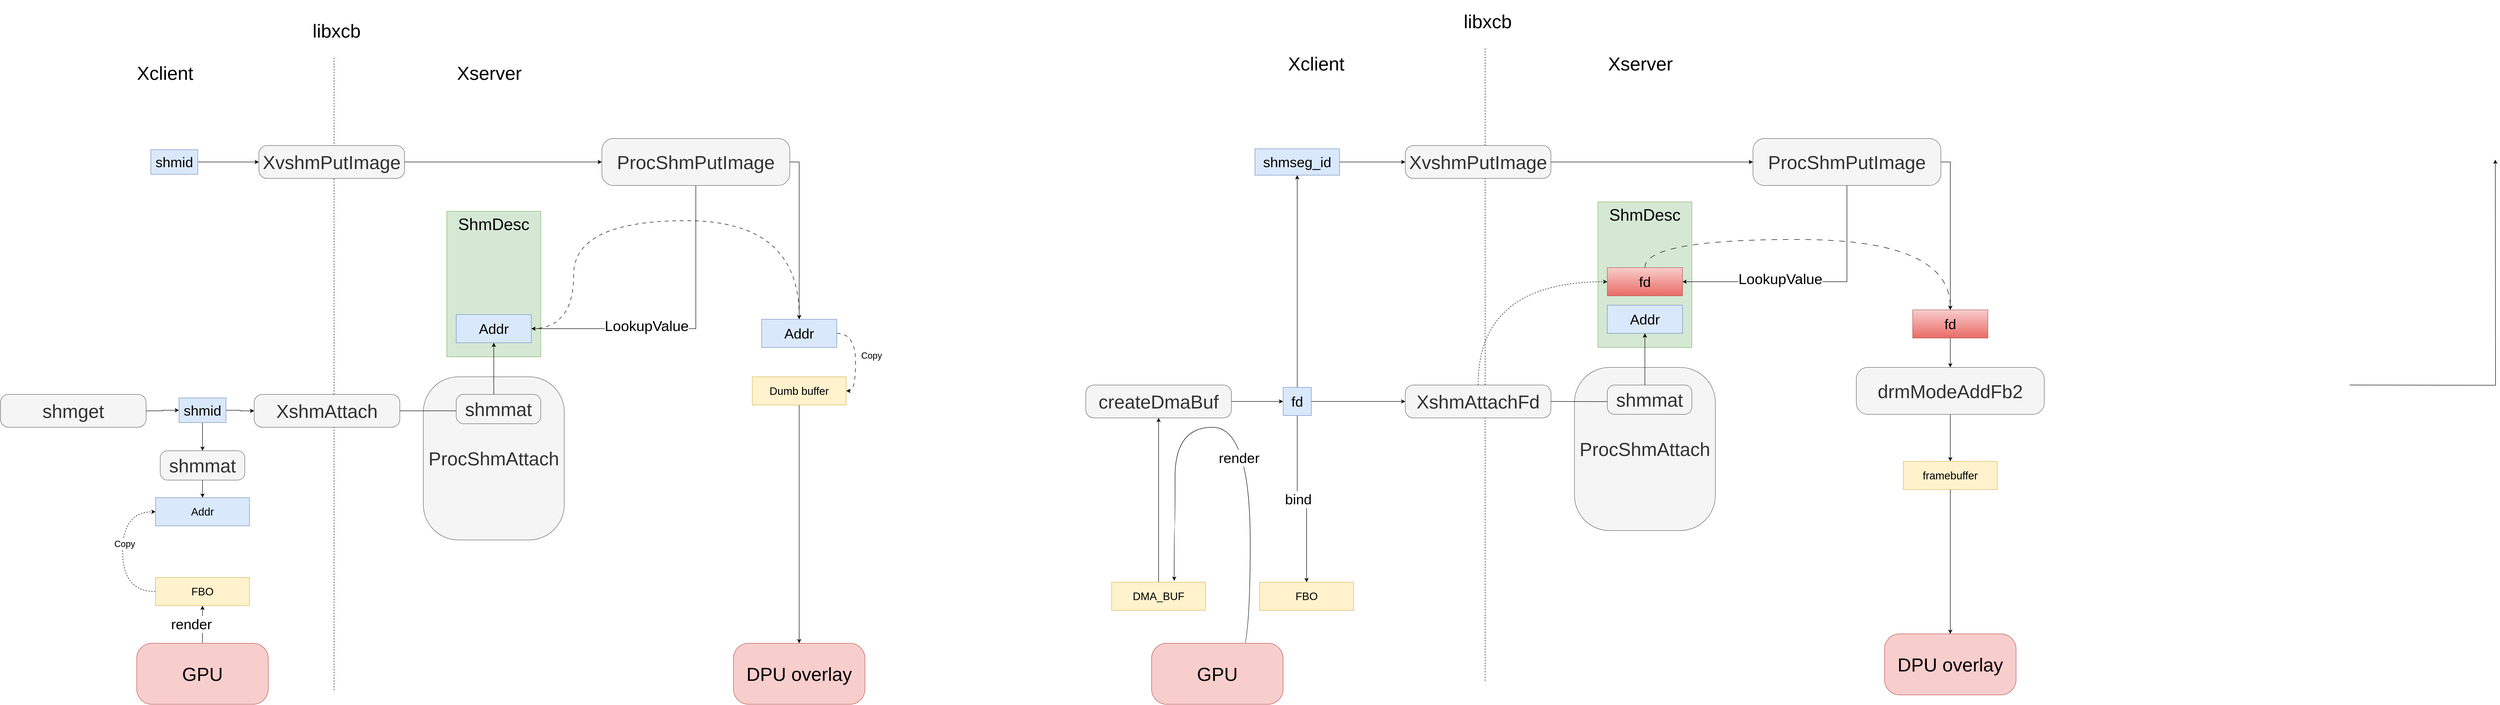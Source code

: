 <mxfile version="24.5.3" type="github">
  <diagram name="第 1 页" id="9I_gdDfbbjKsnemhSbHG">
    <mxGraphModel dx="7666" dy="1828" grid="1" gridSize="10" guides="1" tooltips="1" connect="1" arrows="1" fold="1" page="1" pageScale="1" pageWidth="4681" pageHeight="3300" math="0" shadow="0">
      <root>
        <mxCell id="0" />
        <mxCell id="1" parent="0" />
        <mxCell id="n5m5jyFT90Nl-k5F5ocF-112" value="" style="group" vertex="1" connectable="0" parent="1">
          <mxGeometry x="-2480" y="430" width="1910" height="1480" as="geometry" />
        </mxCell>
        <mxCell id="n5m5jyFT90Nl-k5F5ocF-37" value="" style="endArrow=none;dashed=1;html=1;rounded=0;" edge="1" parent="n5m5jyFT90Nl-k5F5ocF-112">
          <mxGeometry width="50" height="50" relative="1" as="geometry">
            <mxPoint x="710" y="1450" as="sourcePoint" />
            <mxPoint x="710" y="100" as="targetPoint" />
          </mxGeometry>
        </mxCell>
        <mxCell id="n5m5jyFT90Nl-k5F5ocF-38" value="XshmAttach" style="rounded=1;whiteSpace=wrap;html=1;arcSize=25;fillColor=#f5f5f5;fontColor=#333333;strokeColor=#666666;fontSize=40;" vertex="1" parent="n5m5jyFT90Nl-k5F5ocF-112">
          <mxGeometry x="540" y="820" width="310" height="70" as="geometry" />
        </mxCell>
        <mxCell id="n5m5jyFT90Nl-k5F5ocF-39" value="&lt;p&gt;&lt;font style=&quot;font-size: 40px;&quot;&gt;Xclient&lt;/font&gt;&lt;/p&gt;" style="text;html=1;align=center;verticalAlign=middle;resizable=0;points=[];autosize=1;strokeColor=none;fillColor=none;" vertex="1" parent="n5m5jyFT90Nl-k5F5ocF-112">
          <mxGeometry x="280" y="90" width="140" height="90" as="geometry" />
        </mxCell>
        <mxCell id="n5m5jyFT90Nl-k5F5ocF-40" value="&lt;p&gt;&lt;font style=&quot;font-size: 40px;&quot;&gt;Xserver&lt;/font&gt;&lt;/p&gt;" style="text;html=1;align=center;verticalAlign=middle;resizable=0;points=[];autosize=1;strokeColor=none;fillColor=none;" vertex="1" parent="n5m5jyFT90Nl-k5F5ocF-112">
          <mxGeometry x="960" y="90" width="160" height="90" as="geometry" />
        </mxCell>
        <mxCell id="n5m5jyFT90Nl-k5F5ocF-70" style="edgeStyle=orthogonalEdgeStyle;rounded=0;orthogonalLoop=1;jettySize=auto;html=1;entryX=0;entryY=0.5;entryDx=0;entryDy=0;" edge="1" parent="n5m5jyFT90Nl-k5F5ocF-112" source="n5m5jyFT90Nl-k5F5ocF-41" target="n5m5jyFT90Nl-k5F5ocF-65">
          <mxGeometry relative="1" as="geometry" />
        </mxCell>
        <mxCell id="n5m5jyFT90Nl-k5F5ocF-41" value="XvshmPutImage" style="rounded=1;whiteSpace=wrap;html=1;arcSize=25;fillColor=#f5f5f5;fontColor=#333333;strokeColor=#666666;fontSize=40;" vertex="1" parent="n5m5jyFT90Nl-k5F5ocF-112">
          <mxGeometry x="550" y="290" width="310" height="70" as="geometry" />
        </mxCell>
        <mxCell id="n5m5jyFT90Nl-k5F5ocF-42" style="edgeStyle=orthogonalEdgeStyle;rounded=0;orthogonalLoop=1;jettySize=auto;html=1;entryX=0;entryY=0.5;entryDx=0;entryDy=0;" edge="1" parent="n5m5jyFT90Nl-k5F5ocF-112" source="n5m5jyFT90Nl-k5F5ocF-43" target="n5m5jyFT90Nl-k5F5ocF-53">
          <mxGeometry relative="1" as="geometry" />
        </mxCell>
        <mxCell id="n5m5jyFT90Nl-k5F5ocF-43" value="shmget" style="rounded=1;whiteSpace=wrap;html=1;arcSize=25;fillColor=#f5f5f5;fontColor=#333333;strokeColor=#666666;fontSize=40;" vertex="1" parent="n5m5jyFT90Nl-k5F5ocF-112">
          <mxGeometry y="820" width="310" height="70" as="geometry" />
        </mxCell>
        <mxCell id="n5m5jyFT90Nl-k5F5ocF-45" value="Addr" style="rounded=0;whiteSpace=wrap;html=1;fillColor=#dae8fc;strokeColor=#6c8ebf;fontSize=23;" vertex="1" parent="n5m5jyFT90Nl-k5F5ocF-112">
          <mxGeometry x="330" y="1040" width="200" height="60" as="geometry" />
        </mxCell>
        <mxCell id="n5m5jyFT90Nl-k5F5ocF-46" style="rounded=0;orthogonalLoop=1;jettySize=auto;html=1;entryX=0.5;entryY=1;entryDx=0;entryDy=0;exitX=0.5;exitY=0;exitDx=0;exitDy=0;" edge="1" parent="n5m5jyFT90Nl-k5F5ocF-112" source="n5m5jyFT90Nl-k5F5ocF-48" target="n5m5jyFT90Nl-k5F5ocF-54">
          <mxGeometry relative="1" as="geometry">
            <mxPoint x="120.0" y="890" as="targetPoint" />
          </mxGeometry>
        </mxCell>
        <mxCell id="n5m5jyFT90Nl-k5F5ocF-47" value="&lt;font style=&quot;font-size: 30px;&quot;&gt;render&lt;/font&gt;" style="edgeLabel;html=1;align=center;verticalAlign=middle;resizable=0;points=[];fontSize=30;" vertex="1" connectable="0" parent="n5m5jyFT90Nl-k5F5ocF-46">
          <mxGeometry x="0.027" y="24" relative="1" as="geometry">
            <mxPoint as="offset" />
          </mxGeometry>
        </mxCell>
        <mxCell id="n5m5jyFT90Nl-k5F5ocF-48" value="GPU" style="rounded=1;whiteSpace=wrap;html=1;arcSize=25;fillColor=#f8cecc;strokeColor=#b85450;fontSize=40;" vertex="1" parent="n5m5jyFT90Nl-k5F5ocF-112">
          <mxGeometry x="290" y="1350" width="280" height="130" as="geometry" />
        </mxCell>
        <mxCell id="n5m5jyFT90Nl-k5F5ocF-52" style="edgeStyle=orthogonalEdgeStyle;rounded=0;orthogonalLoop=1;jettySize=auto;html=1;entryX=0;entryY=0.5;entryDx=0;entryDy=0;" edge="1" parent="n5m5jyFT90Nl-k5F5ocF-112" source="n5m5jyFT90Nl-k5F5ocF-53" target="n5m5jyFT90Nl-k5F5ocF-38">
          <mxGeometry relative="1" as="geometry" />
        </mxCell>
        <mxCell id="n5m5jyFT90Nl-k5F5ocF-78" style="edgeStyle=orthogonalEdgeStyle;rounded=0;orthogonalLoop=1;jettySize=auto;html=1;" edge="1" parent="n5m5jyFT90Nl-k5F5ocF-112" source="n5m5jyFT90Nl-k5F5ocF-53" target="n5m5jyFT90Nl-k5F5ocF-77">
          <mxGeometry relative="1" as="geometry" />
        </mxCell>
        <mxCell id="n5m5jyFT90Nl-k5F5ocF-53" value="&lt;font style=&quot;font-size: 30px;&quot;&gt;shmid&lt;/font&gt;" style="rounded=0;whiteSpace=wrap;html=1;fillColor=#dae8fc;strokeColor=#6c8ebf;fontSize=23;" vertex="1" parent="n5m5jyFT90Nl-k5F5ocF-112">
          <mxGeometry x="380" y="827.5" width="100" height="52.5" as="geometry" />
        </mxCell>
        <mxCell id="n5m5jyFT90Nl-k5F5ocF-82" style="edgeStyle=orthogonalEdgeStyle;rounded=0;orthogonalLoop=1;jettySize=auto;html=1;entryX=0;entryY=0.5;entryDx=0;entryDy=0;exitX=0;exitY=0.5;exitDx=0;exitDy=0;curved=1;dashed=1;" edge="1" parent="n5m5jyFT90Nl-k5F5ocF-112" source="n5m5jyFT90Nl-k5F5ocF-54" target="n5m5jyFT90Nl-k5F5ocF-45">
          <mxGeometry relative="1" as="geometry">
            <Array as="points">
              <mxPoint x="260" y="1240" />
              <mxPoint x="260" y="1070" />
            </Array>
          </mxGeometry>
        </mxCell>
        <mxCell id="n5m5jyFT90Nl-k5F5ocF-83" value="Copy" style="edgeLabel;html=1;align=center;verticalAlign=middle;resizable=0;points=[];fontSize=19;" vertex="1" connectable="0" parent="n5m5jyFT90Nl-k5F5ocF-82">
          <mxGeometry x="0.104" y="-4" relative="1" as="geometry">
            <mxPoint as="offset" />
          </mxGeometry>
        </mxCell>
        <mxCell id="n5m5jyFT90Nl-k5F5ocF-54" value="FBO" style="rounded=0;whiteSpace=wrap;html=1;fillColor=#fff2cc;strokeColor=#d6b656;fontSize=23;" vertex="1" parent="n5m5jyFT90Nl-k5F5ocF-112">
          <mxGeometry x="330" y="1210" width="200" height="60" as="geometry" />
        </mxCell>
        <mxCell id="n5m5jyFT90Nl-k5F5ocF-55" value="&lt;p&gt;&lt;font style=&quot;font-size: 40px;&quot;&gt;libxcb&lt;/font&gt;&lt;/p&gt;" style="text;html=1;align=center;verticalAlign=middle;resizable=0;points=[];autosize=1;strokeColor=none;fillColor=none;" vertex="1" parent="n5m5jyFT90Nl-k5F5ocF-112">
          <mxGeometry x="650" width="130" height="90" as="geometry" />
        </mxCell>
        <mxCell id="n5m5jyFT90Nl-k5F5ocF-56" value="ShmDesc" style="rounded=0;whiteSpace=wrap;html=1;fillColor=#d5e8d4;strokeColor=#82b366;fontSize=35;align=center;verticalAlign=top;" vertex="1" parent="n5m5jyFT90Nl-k5F5ocF-112">
          <mxGeometry x="950" y="430" width="200" height="310" as="geometry" />
        </mxCell>
        <mxCell id="n5m5jyFT90Nl-k5F5ocF-75" style="edgeStyle=orthogonalEdgeStyle;rounded=0;orthogonalLoop=1;jettySize=auto;html=1;entryX=0.5;entryY=0;entryDx=0;entryDy=0;dashed=1;dashPattern=8 8;curved=1;" edge="1" parent="n5m5jyFT90Nl-k5F5ocF-112" source="n5m5jyFT90Nl-k5F5ocF-57" target="n5m5jyFT90Nl-k5F5ocF-74">
          <mxGeometry relative="1" as="geometry">
            <Array as="points">
              <mxPoint x="1220" y="680" />
              <mxPoint x="1220" y="450" />
              <mxPoint x="1700" y="450" />
            </Array>
          </mxGeometry>
        </mxCell>
        <mxCell id="n5m5jyFT90Nl-k5F5ocF-57" value="&lt;font style=&quot;font-size: 30px;&quot;&gt;Addr&lt;/font&gt;" style="rounded=0;whiteSpace=wrap;html=1;fillColor=#dae8fc;strokeColor=#6c8ebf;fontSize=23;" vertex="1" parent="n5m5jyFT90Nl-k5F5ocF-112">
          <mxGeometry x="970" y="650" width="160" height="60" as="geometry" />
        </mxCell>
        <mxCell id="n5m5jyFT90Nl-k5F5ocF-64" value="DPU overlay" style="rounded=1;whiteSpace=wrap;html=1;arcSize=25;fillColor=#f8cecc;strokeColor=#b85450;fontSize=40;" vertex="1" parent="n5m5jyFT90Nl-k5F5ocF-112">
          <mxGeometry x="1560" y="1350" width="280" height="130" as="geometry" />
        </mxCell>
        <mxCell id="n5m5jyFT90Nl-k5F5ocF-85" value="" style="edgeStyle=orthogonalEdgeStyle;rounded=0;orthogonalLoop=1;jettySize=auto;html=1;" edge="1" parent="n5m5jyFT90Nl-k5F5ocF-112" source="n5m5jyFT90Nl-k5F5ocF-66" target="n5m5jyFT90Nl-k5F5ocF-57">
          <mxGeometry relative="1" as="geometry" />
        </mxCell>
        <mxCell id="n5m5jyFT90Nl-k5F5ocF-66" value="ProcShmAttach" style="rounded=1;whiteSpace=wrap;html=1;arcSize=25;fillColor=#f5f5f5;fontColor=#333333;strokeColor=#666666;fontSize=40;verticalAlign=middle;" vertex="1" parent="n5m5jyFT90Nl-k5F5ocF-112">
          <mxGeometry x="900" y="782.5" width="300" height="347.5" as="geometry" />
        </mxCell>
        <mxCell id="n5m5jyFT90Nl-k5F5ocF-68" style="edgeStyle=orthogonalEdgeStyle;rounded=0;orthogonalLoop=1;jettySize=auto;html=1;entryX=1;entryY=0.5;entryDx=0;entryDy=0;exitX=0.5;exitY=1;exitDx=0;exitDy=0;" edge="1" parent="n5m5jyFT90Nl-k5F5ocF-112" source="n5m5jyFT90Nl-k5F5ocF-65" target="n5m5jyFT90Nl-k5F5ocF-57">
          <mxGeometry relative="1" as="geometry" />
        </mxCell>
        <mxCell id="n5m5jyFT90Nl-k5F5ocF-69" value="&lt;font style=&quot;font-size: 31px;&quot;&gt;LookupValue&lt;/font&gt;" style="edgeLabel;html=1;align=center;verticalAlign=middle;resizable=0;points=[];" vertex="1" connectable="0" parent="n5m5jyFT90Nl-k5F5ocF-68">
          <mxGeometry x="0.252" y="-6" relative="1" as="geometry">
            <mxPoint as="offset" />
          </mxGeometry>
        </mxCell>
        <mxCell id="n5m5jyFT90Nl-k5F5ocF-86" style="edgeStyle=orthogonalEdgeStyle;rounded=0;orthogonalLoop=1;jettySize=auto;html=1;entryX=0.5;entryY=0;entryDx=0;entryDy=0;exitX=1;exitY=0.5;exitDx=0;exitDy=0;" edge="1" parent="n5m5jyFT90Nl-k5F5ocF-112" source="n5m5jyFT90Nl-k5F5ocF-65" target="n5m5jyFT90Nl-k5F5ocF-74">
          <mxGeometry relative="1" as="geometry" />
        </mxCell>
        <mxCell id="n5m5jyFT90Nl-k5F5ocF-65" value="ProcShmPutImage" style="rounded=1;whiteSpace=wrap;html=1;arcSize=25;fillColor=#f5f5f5;fontColor=#333333;strokeColor=#666666;fontSize=40;" vertex="1" parent="n5m5jyFT90Nl-k5F5ocF-112">
          <mxGeometry x="1280" y="275" width="400" height="100" as="geometry" />
        </mxCell>
        <mxCell id="n5m5jyFT90Nl-k5F5ocF-58" style="edgeStyle=orthogonalEdgeStyle;rounded=0;orthogonalLoop=1;jettySize=auto;html=1;" edge="1" parent="n5m5jyFT90Nl-k5F5ocF-112" source="n5m5jyFT90Nl-k5F5ocF-38" target="n5m5jyFT90Nl-k5F5ocF-57">
          <mxGeometry relative="1" as="geometry">
            <mxPoint x="980" y="855" as="targetPoint" />
          </mxGeometry>
        </mxCell>
        <mxCell id="n5m5jyFT90Nl-k5F5ocF-60" value="shmmat" style="rounded=1;whiteSpace=wrap;html=1;arcSize=25;fillColor=#f5f5f5;fontColor=#333333;strokeColor=#666666;fontSize=40;" vertex="1" parent="n5m5jyFT90Nl-k5F5ocF-112">
          <mxGeometry x="970" y="820" width="180" height="62.5" as="geometry" />
        </mxCell>
        <mxCell id="n5m5jyFT90Nl-k5F5ocF-88" style="edgeStyle=orthogonalEdgeStyle;rounded=0;orthogonalLoop=1;jettySize=auto;html=1;entryX=0.5;entryY=0;entryDx=0;entryDy=0;" edge="1" parent="n5m5jyFT90Nl-k5F5ocF-112" source="n5m5jyFT90Nl-k5F5ocF-73" target="n5m5jyFT90Nl-k5F5ocF-64">
          <mxGeometry relative="1" as="geometry" />
        </mxCell>
        <mxCell id="n5m5jyFT90Nl-k5F5ocF-73" value="Dumb buffer" style="rounded=0;whiteSpace=wrap;html=1;fillColor=#fff2cc;strokeColor=#d6b656;fontSize=23;" vertex="1" parent="n5m5jyFT90Nl-k5F5ocF-112">
          <mxGeometry x="1600" y="782.5" width="200" height="60" as="geometry" />
        </mxCell>
        <mxCell id="n5m5jyFT90Nl-k5F5ocF-89" style="edgeStyle=orthogonalEdgeStyle;rounded=0;orthogonalLoop=1;jettySize=auto;html=1;entryX=1;entryY=0.5;entryDx=0;entryDy=0;curved=1;exitX=1;exitY=0.5;exitDx=0;exitDy=0;dashed=1;dashPattern=8 8;" edge="1" parent="n5m5jyFT90Nl-k5F5ocF-112" source="n5m5jyFT90Nl-k5F5ocF-74" target="n5m5jyFT90Nl-k5F5ocF-73">
          <mxGeometry relative="1" as="geometry" />
        </mxCell>
        <mxCell id="n5m5jyFT90Nl-k5F5ocF-74" value="&lt;font style=&quot;font-size: 30px;&quot;&gt;Addr&lt;/font&gt;" style="rounded=0;whiteSpace=wrap;html=1;fillColor=#dae8fc;strokeColor=#6c8ebf;fontSize=23;" vertex="1" parent="n5m5jyFT90Nl-k5F5ocF-112">
          <mxGeometry x="1620" y="660" width="160" height="60" as="geometry" />
        </mxCell>
        <mxCell id="n5m5jyFT90Nl-k5F5ocF-79" style="edgeStyle=orthogonalEdgeStyle;rounded=0;orthogonalLoop=1;jettySize=auto;html=1;entryX=0.5;entryY=0;entryDx=0;entryDy=0;" edge="1" parent="n5m5jyFT90Nl-k5F5ocF-112" source="n5m5jyFT90Nl-k5F5ocF-77" target="n5m5jyFT90Nl-k5F5ocF-45">
          <mxGeometry relative="1" as="geometry" />
        </mxCell>
        <mxCell id="n5m5jyFT90Nl-k5F5ocF-77" value="shmmat" style="rounded=1;whiteSpace=wrap;html=1;arcSize=25;fillColor=#f5f5f5;fontColor=#333333;strokeColor=#666666;fontSize=40;" vertex="1" parent="n5m5jyFT90Nl-k5F5ocF-112">
          <mxGeometry x="340" y="940" width="180" height="62.5" as="geometry" />
        </mxCell>
        <mxCell id="n5m5jyFT90Nl-k5F5ocF-87" style="edgeStyle=orthogonalEdgeStyle;rounded=0;orthogonalLoop=1;jettySize=auto;html=1;exitX=0.5;exitY=1;exitDx=0;exitDy=0;" edge="1" parent="n5m5jyFT90Nl-k5F5ocF-112" source="n5m5jyFT90Nl-k5F5ocF-73" target="n5m5jyFT90Nl-k5F5ocF-73">
          <mxGeometry relative="1" as="geometry" />
        </mxCell>
        <mxCell id="n5m5jyFT90Nl-k5F5ocF-90" value="&lt;span style=&quot;color: rgb(0, 0, 0); font-family: Helvetica; font-size: 19px; font-style: normal; font-variant-ligatures: normal; font-variant-caps: normal; font-weight: 400; letter-spacing: normal; orphans: 2; text-align: center; text-indent: 0px; text-transform: none; widows: 2; word-spacing: 0px; -webkit-text-stroke-width: 0px; white-space: nowrap; background-color: rgb(255, 255, 255); text-decoration-thickness: initial; text-decoration-style: initial; text-decoration-color: initial; display: inline !important; float: none;&quot;&gt;Copy&lt;/span&gt;" style="text;whiteSpace=wrap;html=1;" vertex="1" parent="n5m5jyFT90Nl-k5F5ocF-112">
          <mxGeometry x="1830" y="720" width="80" height="50" as="geometry" />
        </mxCell>
        <mxCell id="n5m5jyFT90Nl-k5F5ocF-119" style="edgeStyle=orthogonalEdgeStyle;rounded=0;orthogonalLoop=1;jettySize=auto;html=1;entryX=0;entryY=0.5;entryDx=0;entryDy=0;" edge="1" parent="n5m5jyFT90Nl-k5F5ocF-112" source="n5m5jyFT90Nl-k5F5ocF-118" target="n5m5jyFT90Nl-k5F5ocF-41">
          <mxGeometry relative="1" as="geometry" />
        </mxCell>
        <mxCell id="n5m5jyFT90Nl-k5F5ocF-118" value="&lt;font style=&quot;font-size: 30px;&quot;&gt;shmid&lt;/font&gt;" style="rounded=0;whiteSpace=wrap;html=1;fillColor=#dae8fc;strokeColor=#6c8ebf;fontSize=23;" vertex="1" parent="n5m5jyFT90Nl-k5F5ocF-112">
          <mxGeometry x="320" y="298.75" width="100" height="52.5" as="geometry" />
        </mxCell>
        <mxCell id="n5m5jyFT90Nl-k5F5ocF-125" value="" style="group" vertex="1" connectable="0" parent="1">
          <mxGeometry x="-250" y="410" width="2120" height="1500" as="geometry" />
        </mxCell>
        <mxCell id="WuKyc7UxeG4fIueZdzYJ-2" value="" style="endArrow=none;dashed=1;html=1;rounded=0;" parent="n5m5jyFT90Nl-k5F5ocF-125" edge="1">
          <mxGeometry width="50" height="50" relative="1" as="geometry">
            <mxPoint x="930" y="1450" as="sourcePoint" />
            <mxPoint x="930" y="100" as="targetPoint" />
          </mxGeometry>
        </mxCell>
        <mxCell id="WuKyc7UxeG4fIueZdzYJ-1" value="XshmAttachFd" style="rounded=1;whiteSpace=wrap;html=1;arcSize=25;fillColor=#f5f5f5;fontColor=#333333;strokeColor=#666666;fontSize=40;" parent="n5m5jyFT90Nl-k5F5ocF-125" vertex="1">
          <mxGeometry x="760" y="820" width="310" height="70" as="geometry" />
        </mxCell>
        <mxCell id="WuKyc7UxeG4fIueZdzYJ-311" value="&lt;p&gt;&lt;font style=&quot;font-size: 40px;&quot;&gt;Xclient&lt;/font&gt;&lt;/p&gt;" style="text;html=1;align=center;verticalAlign=middle;resizable=0;points=[];autosize=1;strokeColor=none;fillColor=none;" parent="n5m5jyFT90Nl-k5F5ocF-125" vertex="1">
          <mxGeometry x="500" y="90" width="140" height="90" as="geometry" />
        </mxCell>
        <mxCell id="WuKyc7UxeG4fIueZdzYJ-312" value="&lt;p&gt;&lt;font style=&quot;font-size: 40px;&quot;&gt;Xserver&lt;/font&gt;&lt;/p&gt;" style="text;html=1;align=center;verticalAlign=middle;resizable=0;points=[];autosize=1;strokeColor=none;fillColor=none;" parent="n5m5jyFT90Nl-k5F5ocF-125" vertex="1">
          <mxGeometry x="1180" y="90" width="160" height="90" as="geometry" />
        </mxCell>
        <mxCell id="n5m5jyFT90Nl-k5F5ocF-10" value="XvshmPutImage" style="rounded=1;whiteSpace=wrap;html=1;arcSize=25;fillColor=#f5f5f5;fontColor=#333333;strokeColor=#666666;fontSize=40;" vertex="1" parent="n5m5jyFT90Nl-k5F5ocF-125">
          <mxGeometry x="760" y="310" width="310" height="70" as="geometry" />
        </mxCell>
        <mxCell id="n5m5jyFT90Nl-k5F5ocF-17" style="edgeStyle=orthogonalEdgeStyle;rounded=0;orthogonalLoop=1;jettySize=auto;html=1;entryX=0;entryY=0.5;entryDx=0;entryDy=0;" edge="1" parent="n5m5jyFT90Nl-k5F5ocF-125" source="n5m5jyFT90Nl-k5F5ocF-11" target="n5m5jyFT90Nl-k5F5ocF-14">
          <mxGeometry relative="1" as="geometry" />
        </mxCell>
        <mxCell id="n5m5jyFT90Nl-k5F5ocF-11" value="createDmaBuf" style="rounded=1;whiteSpace=wrap;html=1;arcSize=25;fillColor=#f5f5f5;fontColor=#333333;strokeColor=#666666;fontSize=40;" vertex="1" parent="n5m5jyFT90Nl-k5F5ocF-125">
          <mxGeometry x="80" y="820" width="310" height="70" as="geometry" />
        </mxCell>
        <mxCell id="n5m5jyFT90Nl-k5F5ocF-18" style="edgeStyle=orthogonalEdgeStyle;rounded=0;orthogonalLoop=1;jettySize=auto;html=1;entryX=0.5;entryY=1;entryDx=0;entryDy=0;" edge="1" parent="n5m5jyFT90Nl-k5F5ocF-125" source="n5m5jyFT90Nl-k5F5ocF-12" target="n5m5jyFT90Nl-k5F5ocF-11">
          <mxGeometry relative="1" as="geometry" />
        </mxCell>
        <mxCell id="n5m5jyFT90Nl-k5F5ocF-12" value="DMA_BUF" style="rounded=0;whiteSpace=wrap;html=1;fillColor=#fff2cc;strokeColor=#d6b656;fontSize=23;" vertex="1" parent="n5m5jyFT90Nl-k5F5ocF-125">
          <mxGeometry x="135" y="1240" width="200" height="60" as="geometry" />
        </mxCell>
        <mxCell id="n5m5jyFT90Nl-k5F5ocF-25" style="edgeStyle=orthogonalEdgeStyle;rounded=0;orthogonalLoop=1;jettySize=auto;html=1;entryX=0.666;entryY=-0.05;entryDx=0;entryDy=0;curved=1;entryPerimeter=0;exitX=0.5;exitY=0;exitDx=0;exitDy=0;" edge="1" parent="n5m5jyFT90Nl-k5F5ocF-125" source="n5m5jyFT90Nl-k5F5ocF-13" target="n5m5jyFT90Nl-k5F5ocF-12">
          <mxGeometry relative="1" as="geometry">
            <mxPoint x="410.0" y="910" as="targetPoint" />
            <Array as="points">
              <mxPoint x="380" y="1430" />
              <mxPoint x="380" y="1400" />
              <mxPoint x="430" y="1400" />
              <mxPoint x="430" y="910" />
              <mxPoint x="270" y="910" />
              <mxPoint x="270" y="1120" />
              <mxPoint x="268" y="1120" />
            </Array>
          </mxGeometry>
        </mxCell>
        <mxCell id="n5m5jyFT90Nl-k5F5ocF-26" value="&lt;font style=&quot;font-size: 30px;&quot;&gt;render&lt;/font&gt;" style="edgeLabel;html=1;align=center;verticalAlign=middle;resizable=0;points=[];fontSize=30;" vertex="1" connectable="0" parent="n5m5jyFT90Nl-k5F5ocF-25">
          <mxGeometry x="0.027" y="24" relative="1" as="geometry">
            <mxPoint as="offset" />
          </mxGeometry>
        </mxCell>
        <mxCell id="n5m5jyFT90Nl-k5F5ocF-13" value="GPU" style="rounded=1;whiteSpace=wrap;html=1;arcSize=25;fillColor=#f8cecc;strokeColor=#b85450;fontSize=40;" vertex="1" parent="n5m5jyFT90Nl-k5F5ocF-125">
          <mxGeometry x="220" y="1370" width="280" height="130" as="geometry" />
        </mxCell>
        <mxCell id="n5m5jyFT90Nl-k5F5ocF-19" style="edgeStyle=orthogonalEdgeStyle;rounded=0;orthogonalLoop=1;jettySize=auto;html=1;entryX=0.5;entryY=0;entryDx=0;entryDy=0;" edge="1" parent="n5m5jyFT90Nl-k5F5ocF-125" source="n5m5jyFT90Nl-k5F5ocF-14" target="n5m5jyFT90Nl-k5F5ocF-22">
          <mxGeometry relative="1" as="geometry">
            <mxPoint x="660" y="1330" as="targetPoint" />
          </mxGeometry>
        </mxCell>
        <mxCell id="n5m5jyFT90Nl-k5F5ocF-20" value="Bind" style="edgeLabel;html=1;align=center;verticalAlign=middle;resizable=0;points=[];" vertex="1" connectable="0" parent="n5m5jyFT90Nl-k5F5ocF-19">
          <mxGeometry x="-0.031" y="1" relative="1" as="geometry">
            <mxPoint x="1" as="offset" />
          </mxGeometry>
        </mxCell>
        <mxCell id="n5m5jyFT90Nl-k5F5ocF-21" value="&lt;font style=&quot;font-size: 30px;&quot;&gt;bind&lt;/font&gt;" style="edgeLabel;html=1;align=center;verticalAlign=middle;resizable=0;points=[];fontSize=30;" vertex="1" connectable="0" parent="n5m5jyFT90Nl-k5F5ocF-19">
          <mxGeometry x="-0.045" relative="1" as="geometry">
            <mxPoint as="offset" />
          </mxGeometry>
        </mxCell>
        <mxCell id="n5m5jyFT90Nl-k5F5ocF-27" style="edgeStyle=orthogonalEdgeStyle;rounded=0;orthogonalLoop=1;jettySize=auto;html=1;entryX=0;entryY=0.5;entryDx=0;entryDy=0;" edge="1" parent="n5m5jyFT90Nl-k5F5ocF-125" source="n5m5jyFT90Nl-k5F5ocF-14" target="WuKyc7UxeG4fIueZdzYJ-1">
          <mxGeometry relative="1" as="geometry" />
        </mxCell>
        <mxCell id="n5m5jyFT90Nl-k5F5ocF-130" style="edgeStyle=orthogonalEdgeStyle;rounded=0;orthogonalLoop=1;jettySize=auto;html=1;entryX=0.5;entryY=1;entryDx=0;entryDy=0;" edge="1" parent="n5m5jyFT90Nl-k5F5ocF-125" source="n5m5jyFT90Nl-k5F5ocF-14" target="n5m5jyFT90Nl-k5F5ocF-126">
          <mxGeometry relative="1" as="geometry" />
        </mxCell>
        <mxCell id="n5m5jyFT90Nl-k5F5ocF-14" value="&lt;font style=&quot;font-size: 30px;&quot;&gt;fd&lt;/font&gt;" style="rounded=0;whiteSpace=wrap;html=1;fillColor=#dae8fc;strokeColor=#6c8ebf;fontSize=23;" vertex="1" parent="n5m5jyFT90Nl-k5F5ocF-125">
          <mxGeometry x="500" y="825" width="60" height="60" as="geometry" />
        </mxCell>
        <mxCell id="n5m5jyFT90Nl-k5F5ocF-22" value="FBO" style="rounded=0;whiteSpace=wrap;html=1;fillColor=#fff2cc;strokeColor=#d6b656;fontSize=23;" vertex="1" parent="n5m5jyFT90Nl-k5F5ocF-125">
          <mxGeometry x="450" y="1240" width="200" height="60" as="geometry" />
        </mxCell>
        <mxCell id="n5m5jyFT90Nl-k5F5ocF-29" value="&lt;p&gt;&lt;font style=&quot;font-size: 40px;&quot;&gt;libxcb&lt;/font&gt;&lt;/p&gt;" style="text;html=1;align=center;verticalAlign=middle;resizable=0;points=[];autosize=1;strokeColor=none;fillColor=none;" vertex="1" parent="n5m5jyFT90Nl-k5F5ocF-125">
          <mxGeometry x="870" width="130" height="90" as="geometry" />
        </mxCell>
        <mxCell id="n5m5jyFT90Nl-k5F5ocF-93" style="edgeStyle=orthogonalEdgeStyle;rounded=0;orthogonalLoop=1;jettySize=auto;html=1;entryX=0;entryY=0.5;entryDx=0;entryDy=0;exitX=1;exitY=0.5;exitDx=0;exitDy=0;" edge="1" parent="n5m5jyFT90Nl-k5F5ocF-125" target="n5m5jyFT90Nl-k5F5ocF-103" source="n5m5jyFT90Nl-k5F5ocF-10">
          <mxGeometry relative="1" as="geometry">
            <mxPoint x="1090" y="355" as="sourcePoint" />
          </mxGeometry>
        </mxCell>
        <mxCell id="n5m5jyFT90Nl-k5F5ocF-94" value="ShmDesc" style="rounded=0;whiteSpace=wrap;html=1;fillColor=#d5e8d4;strokeColor=#82b366;fontSize=35;align=center;verticalAlign=top;" vertex="1" parent="n5m5jyFT90Nl-k5F5ocF-125">
          <mxGeometry x="1170" y="430" width="200" height="310" as="geometry" />
        </mxCell>
        <mxCell id="n5m5jyFT90Nl-k5F5ocF-96" value="&lt;font style=&quot;font-size: 30px;&quot;&gt;Addr&lt;/font&gt;" style="rounded=0;whiteSpace=wrap;html=1;fillColor=#dae8fc;strokeColor=#6c8ebf;fontSize=23;" vertex="1" parent="n5m5jyFT90Nl-k5F5ocF-125">
          <mxGeometry x="1190" y="650" width="160" height="60" as="geometry" />
        </mxCell>
        <mxCell id="n5m5jyFT90Nl-k5F5ocF-97" value="DPU overlay" style="rounded=1;whiteSpace=wrap;html=1;arcSize=25;fillColor=#f8cecc;strokeColor=#b85450;fontSize=40;" vertex="1" parent="n5m5jyFT90Nl-k5F5ocF-125">
          <mxGeometry x="1780" y="1350" width="280" height="130" as="geometry" />
        </mxCell>
        <mxCell id="n5m5jyFT90Nl-k5F5ocF-98" value="" style="edgeStyle=orthogonalEdgeStyle;rounded=0;orthogonalLoop=1;jettySize=auto;html=1;" edge="1" parent="n5m5jyFT90Nl-k5F5ocF-125" source="n5m5jyFT90Nl-k5F5ocF-99" target="n5m5jyFT90Nl-k5F5ocF-96">
          <mxGeometry relative="1" as="geometry" />
        </mxCell>
        <mxCell id="n5m5jyFT90Nl-k5F5ocF-99" value="ProcShmAttach" style="rounded=1;whiteSpace=wrap;html=1;arcSize=25;fillColor=#f5f5f5;fontColor=#333333;strokeColor=#666666;fontSize=40;verticalAlign=middle;" vertex="1" parent="n5m5jyFT90Nl-k5F5ocF-125">
          <mxGeometry x="1120" y="782.5" width="300" height="347.5" as="geometry" />
        </mxCell>
        <mxCell id="n5m5jyFT90Nl-k5F5ocF-100" style="edgeStyle=orthogonalEdgeStyle;rounded=0;orthogonalLoop=1;jettySize=auto;html=1;entryX=1;entryY=0.5;entryDx=0;entryDy=0;exitX=0.5;exitY=1;exitDx=0;exitDy=0;" edge="1" parent="n5m5jyFT90Nl-k5F5ocF-125" source="n5m5jyFT90Nl-k5F5ocF-103" target="n5m5jyFT90Nl-k5F5ocF-113">
          <mxGeometry relative="1" as="geometry" />
        </mxCell>
        <mxCell id="n5m5jyFT90Nl-k5F5ocF-101" value="&lt;font style=&quot;font-size: 31px;&quot;&gt;LookupValue&lt;/font&gt;" style="edgeLabel;html=1;align=center;verticalAlign=middle;resizable=0;points=[];" vertex="1" connectable="0" parent="n5m5jyFT90Nl-k5F5ocF-100">
          <mxGeometry x="0.252" y="-6" relative="1" as="geometry">
            <mxPoint as="offset" />
          </mxGeometry>
        </mxCell>
        <mxCell id="n5m5jyFT90Nl-k5F5ocF-102" style="edgeStyle=orthogonalEdgeStyle;rounded=0;orthogonalLoop=1;jettySize=auto;html=1;entryX=0.5;entryY=0;entryDx=0;entryDy=0;exitX=1;exitY=0.5;exitDx=0;exitDy=0;" edge="1" parent="n5m5jyFT90Nl-k5F5ocF-125" source="n5m5jyFT90Nl-k5F5ocF-103" target="n5m5jyFT90Nl-k5F5ocF-114">
          <mxGeometry relative="1" as="geometry">
            <mxPoint x="1920" y="660" as="targetPoint" />
          </mxGeometry>
        </mxCell>
        <mxCell id="n5m5jyFT90Nl-k5F5ocF-103" value="ProcShmPutImage" style="rounded=1;whiteSpace=wrap;html=1;arcSize=25;fillColor=#f5f5f5;fontColor=#333333;strokeColor=#666666;fontSize=40;" vertex="1" parent="n5m5jyFT90Nl-k5F5ocF-125">
          <mxGeometry x="1500" y="295" width="400" height="100" as="geometry" />
        </mxCell>
        <mxCell id="n5m5jyFT90Nl-k5F5ocF-104" style="edgeStyle=orthogonalEdgeStyle;rounded=0;orthogonalLoop=1;jettySize=auto;html=1;" edge="1" parent="n5m5jyFT90Nl-k5F5ocF-125" target="n5m5jyFT90Nl-k5F5ocF-96">
          <mxGeometry relative="1" as="geometry">
            <mxPoint x="1200" y="855" as="targetPoint" />
            <mxPoint x="1070" y="855" as="sourcePoint" />
          </mxGeometry>
        </mxCell>
        <mxCell id="n5m5jyFT90Nl-k5F5ocF-105" value="shmmat" style="rounded=1;whiteSpace=wrap;html=1;arcSize=25;fillColor=#f5f5f5;fontColor=#333333;strokeColor=#666666;fontSize=40;" vertex="1" parent="n5m5jyFT90Nl-k5F5ocF-125">
          <mxGeometry x="1190" y="820" width="180" height="62.5" as="geometry" />
        </mxCell>
        <mxCell id="n5m5jyFT90Nl-k5F5ocF-106" style="edgeStyle=orthogonalEdgeStyle;rounded=0;orthogonalLoop=1;jettySize=auto;html=1;entryX=0.5;entryY=0;entryDx=0;entryDy=0;" edge="1" parent="n5m5jyFT90Nl-k5F5ocF-125" source="n5m5jyFT90Nl-k5F5ocF-107" target="n5m5jyFT90Nl-k5F5ocF-97">
          <mxGeometry relative="1" as="geometry">
            <mxPoint x="1920" y="1360" as="targetPoint" />
          </mxGeometry>
        </mxCell>
        <mxCell id="n5m5jyFT90Nl-k5F5ocF-107" value="framebuffer" style="rounded=0;whiteSpace=wrap;html=1;fillColor=#fff2cc;strokeColor=#d6b656;fontSize=23;" vertex="1" parent="n5m5jyFT90Nl-k5F5ocF-125">
          <mxGeometry x="1820" y="982.5" width="200" height="60" as="geometry" />
        </mxCell>
        <mxCell id="n5m5jyFT90Nl-k5F5ocF-110" style="edgeStyle=orthogonalEdgeStyle;rounded=0;orthogonalLoop=1;jettySize=auto;html=1;exitX=0.5;exitY=1;exitDx=0;exitDy=0;" edge="1" parent="n5m5jyFT90Nl-k5F5ocF-125" source="n5m5jyFT90Nl-k5F5ocF-107" target="n5m5jyFT90Nl-k5F5ocF-107">
          <mxGeometry relative="1" as="geometry" />
        </mxCell>
        <mxCell id="n5m5jyFT90Nl-k5F5ocF-116" style="edgeStyle=orthogonalEdgeStyle;rounded=0;orthogonalLoop=1;jettySize=auto;html=1;entryX=0.5;entryY=0;entryDx=0;entryDy=0;dashed=1;dashPattern=12 12;curved=1;" edge="1" parent="n5m5jyFT90Nl-k5F5ocF-125" source="n5m5jyFT90Nl-k5F5ocF-113" target="n5m5jyFT90Nl-k5F5ocF-114">
          <mxGeometry relative="1" as="geometry">
            <Array as="points">
              <mxPoint x="1270" y="510" />
              <mxPoint x="1920" y="510" />
            </Array>
          </mxGeometry>
        </mxCell>
        <mxCell id="n5m5jyFT90Nl-k5F5ocF-113" value="&lt;font style=&quot;font-size: 30px;&quot;&gt;fd&lt;/font&gt;" style="rounded=0;whiteSpace=wrap;html=1;fillColor=#f8cecc;strokeColor=#b85450;fontSize=23;gradientColor=#ea6b66;" vertex="1" parent="n5m5jyFT90Nl-k5F5ocF-125">
          <mxGeometry x="1190" y="570" width="160" height="60" as="geometry" />
        </mxCell>
        <mxCell id="n5m5jyFT90Nl-k5F5ocF-115" style="edgeStyle=orthogonalEdgeStyle;rounded=0;orthogonalLoop=1;jettySize=auto;html=1;exitX=0.5;exitY=1;exitDx=0;exitDy=0;" edge="1" parent="n5m5jyFT90Nl-k5F5ocF-125" source="n5m5jyFT90Nl-k5F5ocF-123" target="n5m5jyFT90Nl-k5F5ocF-107">
          <mxGeometry relative="1" as="geometry">
            <mxPoint x="1920" y="920" as="sourcePoint" />
          </mxGeometry>
        </mxCell>
        <mxCell id="n5m5jyFT90Nl-k5F5ocF-124" style="edgeStyle=orthogonalEdgeStyle;rounded=0;orthogonalLoop=1;jettySize=auto;html=1;" edge="1" parent="n5m5jyFT90Nl-k5F5ocF-125" source="n5m5jyFT90Nl-k5F5ocF-114" target="n5m5jyFT90Nl-k5F5ocF-123">
          <mxGeometry relative="1" as="geometry" />
        </mxCell>
        <mxCell id="n5m5jyFT90Nl-k5F5ocF-114" value="&lt;font style=&quot;font-size: 30px;&quot;&gt;fd&lt;/font&gt;" style="rounded=0;whiteSpace=wrap;html=1;fillColor=#f8cecc;strokeColor=#b85450;fontSize=23;gradientColor=#ea6b66;" vertex="1" parent="n5m5jyFT90Nl-k5F5ocF-125">
          <mxGeometry x="1840" y="660" width="160" height="60" as="geometry" />
        </mxCell>
        <mxCell id="n5m5jyFT90Nl-k5F5ocF-117" style="rounded=0;orthogonalLoop=1;jettySize=auto;html=1;entryX=0;entryY=0.5;entryDx=0;entryDy=0;dashed=1;edgeStyle=orthogonalEdgeStyle;curved=1;exitX=0.5;exitY=0;exitDx=0;exitDy=0;" edge="1" parent="n5m5jyFT90Nl-k5F5ocF-125" source="WuKyc7UxeG4fIueZdzYJ-1" target="n5m5jyFT90Nl-k5F5ocF-113">
          <mxGeometry relative="1" as="geometry" />
        </mxCell>
        <mxCell id="n5m5jyFT90Nl-k5F5ocF-123" value="drmModeAddFb2" style="rounded=1;whiteSpace=wrap;html=1;arcSize=25;fillColor=#f5f5f5;fontColor=#333333;strokeColor=#666666;fontSize=40;" vertex="1" parent="n5m5jyFT90Nl-k5F5ocF-125">
          <mxGeometry x="1720" y="782.5" width="400" height="100" as="geometry" />
        </mxCell>
        <mxCell id="n5m5jyFT90Nl-k5F5ocF-131" style="edgeStyle=orthogonalEdgeStyle;rounded=0;orthogonalLoop=1;jettySize=auto;html=1;entryX=0;entryY=0.5;entryDx=0;entryDy=0;" edge="1" parent="n5m5jyFT90Nl-k5F5ocF-125" source="n5m5jyFT90Nl-k5F5ocF-126" target="n5m5jyFT90Nl-k5F5ocF-10">
          <mxGeometry relative="1" as="geometry" />
        </mxCell>
        <mxCell id="n5m5jyFT90Nl-k5F5ocF-126" value="&lt;font style=&quot;font-size: 30px;&quot;&gt;shmseg_id&lt;/font&gt;" style="rounded=0;whiteSpace=wrap;html=1;fillColor=#dae8fc;strokeColor=#6c8ebf;fontSize=23;" vertex="1" parent="n5m5jyFT90Nl-k5F5ocF-125">
          <mxGeometry x="440" y="316.88" width="180" height="56.25" as="geometry" />
        </mxCell>
        <mxCell id="n5m5jyFT90Nl-k5F5ocF-120" style="edgeStyle=orthogonalEdgeStyle;rounded=0;orthogonalLoop=1;jettySize=auto;html=1;entryX=0;entryY=0.5;entryDx=0;entryDy=0;exitX=0.5;exitY=0;exitDx=0;exitDy=0;" edge="1" parent="n5m5jyFT90Nl-k5F5ocF-125">
          <mxGeometry relative="1" as="geometry">
            <mxPoint x="2770" y="820" as="sourcePoint" />
            <mxPoint x="3080" y="340" as="targetPoint" />
          </mxGeometry>
        </mxCell>
      </root>
    </mxGraphModel>
  </diagram>
</mxfile>
